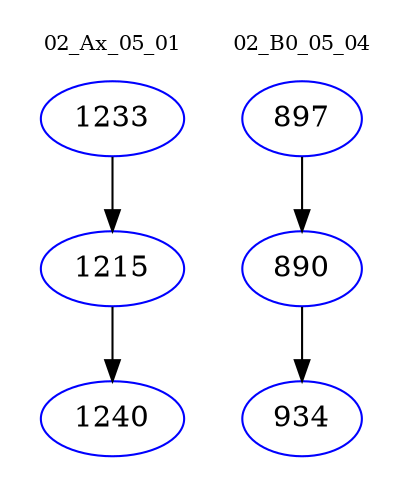digraph{
subgraph cluster_0 {
color = white
label = "02_Ax_05_01";
fontsize=10;
T0_1233 [label="1233", color="blue"]
T0_1233 -> T0_1215 [color="black"]
T0_1215 [label="1215", color="blue"]
T0_1215 -> T0_1240 [color="black"]
T0_1240 [label="1240", color="blue"]
}
subgraph cluster_1 {
color = white
label = "02_B0_05_04";
fontsize=10;
T1_897 [label="897", color="blue"]
T1_897 -> T1_890 [color="black"]
T1_890 [label="890", color="blue"]
T1_890 -> T1_934 [color="black"]
T1_934 [label="934", color="blue"]
}
}
